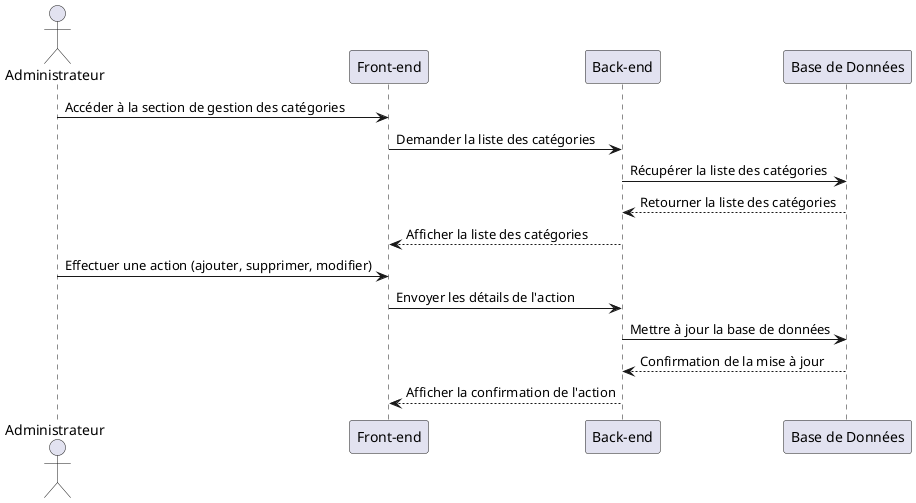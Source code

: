 @startuml
actor Administrateur
participant "Front-end" as FE
participant "Back-end" as BE
participant "Base de Données" as DB

Administrateur -> FE: Accéder à la section de gestion des catégories
FE -> BE: Demander la liste des catégories
BE -> DB: Récupérer la liste des catégories
DB --> BE: Retourner la liste des catégories
BE --> FE: Afficher la liste des catégories
Administrateur -> FE: Effectuer une action (ajouter, supprimer, modifier)
FE -> BE: Envoyer les détails de l'action
BE -> DB: Mettre à jour la base de données
DB --> BE: Confirmation de la mise à jour
BE --> FE: Afficher la confirmation de l'action

@enduml
